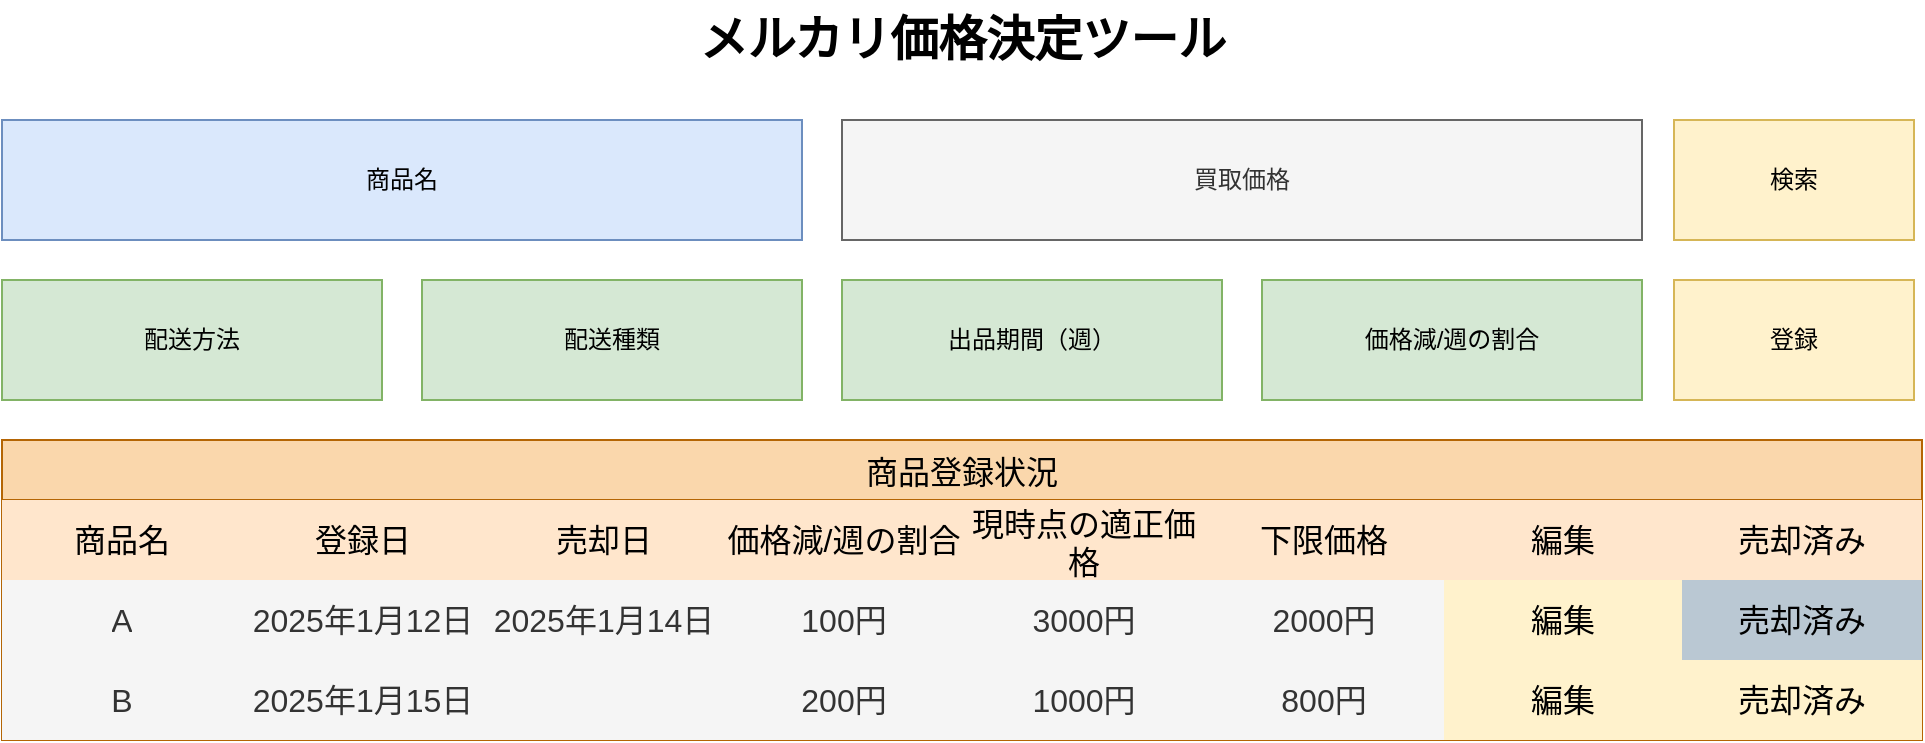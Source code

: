 <mxfile version="26.0.3">
  <diagram name="ページ1" id="QDdhG248vhkqXQboQyjL">
    <mxGraphModel dx="1687" dy="984" grid="1" gridSize="10" guides="1" tooltips="1" connect="1" arrows="1" fold="1" page="1" pageScale="1" pageWidth="827" pageHeight="1169" background="none" math="0" shadow="0">
      <root>
        <mxCell id="0" />
        <mxCell id="1" parent="0" />
        <object label="商品名" 商品名="" id="hVAelzCnBB6Q5HRD-Aig-1">
          <mxCell style="rounded=0;whiteSpace=wrap;html=1;fillColor=#dae8fc;strokeColor=#6c8ebf;" vertex="1" parent="1">
            <mxGeometry x="40" y="80" width="400" height="60" as="geometry" />
          </mxCell>
        </object>
        <object label="検索" 商品名="" id="hVAelzCnBB6Q5HRD-Aig-3">
          <mxCell style="rounded=0;whiteSpace=wrap;html=1;fillColor=#fff2cc;strokeColor=#d6b656;" vertex="1" parent="1">
            <mxGeometry x="876" y="80" width="120" height="60" as="geometry" />
          </mxCell>
        </object>
        <object label="買取価格" 商品名="" id="hVAelzCnBB6Q5HRD-Aig-4">
          <mxCell style="rounded=0;whiteSpace=wrap;html=1;fillColor=#f5f5f5;fontColor=#333333;strokeColor=#666666;" vertex="1" parent="1">
            <mxGeometry x="460" y="80" width="400" height="60" as="geometry" />
          </mxCell>
        </object>
        <object label="配送方法" 商品名="" id="hVAelzCnBB6Q5HRD-Aig-5">
          <mxCell style="rounded=0;whiteSpace=wrap;html=1;fillColor=#d5e8d4;strokeColor=#82b366;" vertex="1" parent="1">
            <mxGeometry x="40" y="160" width="190" height="60" as="geometry" />
          </mxCell>
        </object>
        <object label="配送種類" 商品名="" id="hVAelzCnBB6Q5HRD-Aig-6">
          <mxCell style="rounded=0;whiteSpace=wrap;html=1;fillColor=#d5e8d4;strokeColor=#82b366;" vertex="1" parent="1">
            <mxGeometry x="250" y="160" width="190" height="60" as="geometry" />
          </mxCell>
        </object>
        <object label="出品期間（週）" 商品名="" id="hVAelzCnBB6Q5HRD-Aig-7">
          <mxCell style="rounded=0;whiteSpace=wrap;html=1;fillColor=#d5e8d4;strokeColor=#82b366;" vertex="1" parent="1">
            <mxGeometry x="460" y="160" width="190" height="60" as="geometry" />
          </mxCell>
        </object>
        <object label="価格減/週の割合" 商品名="" id="hVAelzCnBB6Q5HRD-Aig-8">
          <mxCell style="rounded=0;whiteSpace=wrap;html=1;fillColor=#d5e8d4;strokeColor=#82b366;" vertex="1" parent="1">
            <mxGeometry x="670" y="160" width="190" height="60" as="geometry" />
          </mxCell>
        </object>
        <object label="登録" 商品名="" id="hVAelzCnBB6Q5HRD-Aig-9">
          <mxCell style="rounded=0;whiteSpace=wrap;html=1;fillColor=#fff2cc;strokeColor=#d6b656;" vertex="1" parent="1">
            <mxGeometry x="876" y="160" width="120" height="60" as="geometry" />
          </mxCell>
        </object>
        <mxCell id="hVAelzCnBB6Q5HRD-Aig-10" value="商品登録状況" style="shape=table;startSize=30;container=1;collapsible=0;childLayout=tableLayout;strokeColor=#b46504;fontSize=16;fillColor=#fad7ac;" vertex="1" parent="1">
          <mxGeometry x="40" y="240" width="960" height="150" as="geometry" />
        </mxCell>
        <mxCell id="hVAelzCnBB6Q5HRD-Aig-11" value="" style="shape=tableRow;horizontal=0;startSize=0;swimlaneHead=0;swimlaneBody=0;strokeColor=inherit;top=0;left=0;bottom=0;right=0;collapsible=0;dropTarget=0;fillColor=none;points=[[0,0.5],[1,0.5]];portConstraint=eastwest;fontSize=16;" vertex="1" parent="hVAelzCnBB6Q5HRD-Aig-10">
          <mxGeometry y="30" width="960" height="40" as="geometry" />
        </mxCell>
        <mxCell id="hVAelzCnBB6Q5HRD-Aig-12" value="商品名" style="shape=partialRectangle;html=1;whiteSpace=wrap;connectable=0;strokeColor=#d79b00;overflow=hidden;fillColor=#ffe6cc;top=0;left=0;bottom=0;right=0;pointerEvents=1;fontSize=16;" vertex="1" parent="hVAelzCnBB6Q5HRD-Aig-11">
          <mxGeometry width="120" height="40" as="geometry">
            <mxRectangle width="120" height="40" as="alternateBounds" />
          </mxGeometry>
        </mxCell>
        <mxCell id="hVAelzCnBB6Q5HRD-Aig-13" value="登録日" style="shape=partialRectangle;html=1;whiteSpace=wrap;connectable=0;strokeColor=#d79b00;overflow=hidden;fillColor=#ffe6cc;top=0;left=0;bottom=0;right=0;pointerEvents=1;fontSize=16;" vertex="1" parent="hVAelzCnBB6Q5HRD-Aig-11">
          <mxGeometry x="120" width="121" height="40" as="geometry">
            <mxRectangle width="121" height="40" as="alternateBounds" />
          </mxGeometry>
        </mxCell>
        <mxCell id="hVAelzCnBB6Q5HRD-Aig-14" value="売却日" style="shape=partialRectangle;html=1;whiteSpace=wrap;connectable=0;strokeColor=#d79b00;overflow=hidden;fillColor=#ffe6cc;top=0;left=0;bottom=0;right=0;pointerEvents=1;fontSize=16;" vertex="1" parent="hVAelzCnBB6Q5HRD-Aig-11">
          <mxGeometry x="241" width="120" height="40" as="geometry">
            <mxRectangle width="120" height="40" as="alternateBounds" />
          </mxGeometry>
        </mxCell>
        <mxCell id="hVAelzCnBB6Q5HRD-Aig-26" value="価格減/週の割合" style="shape=partialRectangle;html=1;whiteSpace=wrap;connectable=0;strokeColor=#d79b00;overflow=hidden;fillColor=#ffe6cc;top=0;left=0;bottom=0;right=0;pointerEvents=1;fontSize=16;" vertex="1" parent="hVAelzCnBB6Q5HRD-Aig-11">
          <mxGeometry x="361" width="120" height="40" as="geometry">
            <mxRectangle width="120" height="40" as="alternateBounds" />
          </mxGeometry>
        </mxCell>
        <mxCell id="hVAelzCnBB6Q5HRD-Aig-29" value="現時点の適正価格" style="shape=partialRectangle;html=1;whiteSpace=wrap;connectable=0;strokeColor=#d79b00;overflow=hidden;fillColor=#ffe6cc;top=0;left=0;bottom=0;right=0;pointerEvents=1;fontSize=16;" vertex="1" parent="hVAelzCnBB6Q5HRD-Aig-11">
          <mxGeometry x="481" width="120" height="40" as="geometry">
            <mxRectangle width="120" height="40" as="alternateBounds" />
          </mxGeometry>
        </mxCell>
        <mxCell id="hVAelzCnBB6Q5HRD-Aig-32" value="下限価格" style="shape=partialRectangle;html=1;whiteSpace=wrap;connectable=0;strokeColor=#d79b00;overflow=hidden;fillColor=#ffe6cc;top=0;left=0;bottom=0;right=0;pointerEvents=1;fontSize=16;" vertex="1" parent="hVAelzCnBB6Q5HRD-Aig-11">
          <mxGeometry x="601" width="120" height="40" as="geometry">
            <mxRectangle width="120" height="40" as="alternateBounds" />
          </mxGeometry>
        </mxCell>
        <mxCell id="hVAelzCnBB6Q5HRD-Aig-38" value="編集" style="shape=partialRectangle;html=1;whiteSpace=wrap;connectable=0;strokeColor=#d79b00;overflow=hidden;fillColor=#ffe6cc;top=0;left=0;bottom=0;right=0;pointerEvents=1;fontSize=16;" vertex="1" parent="hVAelzCnBB6Q5HRD-Aig-11">
          <mxGeometry x="721" width="119" height="40" as="geometry">
            <mxRectangle width="119" height="40" as="alternateBounds" />
          </mxGeometry>
        </mxCell>
        <mxCell id="hVAelzCnBB6Q5HRD-Aig-41" value="売却済み" style="shape=partialRectangle;html=1;whiteSpace=wrap;connectable=0;strokeColor=#d79b00;overflow=hidden;fillColor=#ffe6cc;top=0;left=0;bottom=0;right=0;pointerEvents=1;fontSize=16;" vertex="1" parent="hVAelzCnBB6Q5HRD-Aig-11">
          <mxGeometry x="840" width="120" height="40" as="geometry">
            <mxRectangle width="120" height="40" as="alternateBounds" />
          </mxGeometry>
        </mxCell>
        <mxCell id="hVAelzCnBB6Q5HRD-Aig-15" value="" style="shape=tableRow;horizontal=0;startSize=0;swimlaneHead=0;swimlaneBody=0;strokeColor=inherit;top=0;left=0;bottom=0;right=0;collapsible=0;dropTarget=0;fillColor=none;points=[[0,0.5],[1,0.5]];portConstraint=eastwest;fontSize=16;" vertex="1" parent="hVAelzCnBB6Q5HRD-Aig-10">
          <mxGeometry y="70" width="960" height="40" as="geometry" />
        </mxCell>
        <mxCell id="hVAelzCnBB6Q5HRD-Aig-16" value="A" style="shape=partialRectangle;html=1;whiteSpace=wrap;connectable=0;strokeColor=#666666;overflow=hidden;fillColor=#f5f5f5;top=0;left=0;bottom=0;right=0;pointerEvents=1;fontSize=16;fontColor=#333333;" vertex="1" parent="hVAelzCnBB6Q5HRD-Aig-15">
          <mxGeometry width="120" height="40" as="geometry">
            <mxRectangle width="120" height="40" as="alternateBounds" />
          </mxGeometry>
        </mxCell>
        <mxCell id="hVAelzCnBB6Q5HRD-Aig-17" value="2025年1月12日" style="shape=partialRectangle;html=1;whiteSpace=wrap;connectable=0;strokeColor=#666666;overflow=hidden;fillColor=#f5f5f5;top=0;left=0;bottom=0;right=0;pointerEvents=1;fontSize=16;fontColor=#333333;" vertex="1" parent="hVAelzCnBB6Q5HRD-Aig-15">
          <mxGeometry x="120" width="121" height="40" as="geometry">
            <mxRectangle width="121" height="40" as="alternateBounds" />
          </mxGeometry>
        </mxCell>
        <mxCell id="hVAelzCnBB6Q5HRD-Aig-18" value="2025年1月14日" style="shape=partialRectangle;html=1;whiteSpace=wrap;connectable=0;strokeColor=#666666;overflow=hidden;fillColor=#f5f5f5;top=0;left=0;bottom=0;right=0;pointerEvents=1;fontSize=16;fontColor=#333333;" vertex="1" parent="hVAelzCnBB6Q5HRD-Aig-15">
          <mxGeometry x="241" width="120" height="40" as="geometry">
            <mxRectangle width="120" height="40" as="alternateBounds" />
          </mxGeometry>
        </mxCell>
        <mxCell id="hVAelzCnBB6Q5HRD-Aig-27" value="100円" style="shape=partialRectangle;html=1;whiteSpace=wrap;connectable=0;strokeColor=#666666;overflow=hidden;fillColor=#f5f5f5;top=0;left=0;bottom=0;right=0;pointerEvents=1;fontSize=16;fontColor=#333333;" vertex="1" parent="hVAelzCnBB6Q5HRD-Aig-15">
          <mxGeometry x="361" width="120" height="40" as="geometry">
            <mxRectangle width="120" height="40" as="alternateBounds" />
          </mxGeometry>
        </mxCell>
        <mxCell id="hVAelzCnBB6Q5HRD-Aig-30" value="3000円" style="shape=partialRectangle;html=1;whiteSpace=wrap;connectable=0;strokeColor=#666666;overflow=hidden;fillColor=#f5f5f5;top=0;left=0;bottom=0;right=0;pointerEvents=1;fontSize=16;fontColor=#333333;" vertex="1" parent="hVAelzCnBB6Q5HRD-Aig-15">
          <mxGeometry x="481" width="120" height="40" as="geometry">
            <mxRectangle width="120" height="40" as="alternateBounds" />
          </mxGeometry>
        </mxCell>
        <mxCell id="hVAelzCnBB6Q5HRD-Aig-33" value="2000円" style="shape=partialRectangle;html=1;whiteSpace=wrap;connectable=0;strokeColor=#666666;overflow=hidden;fillColor=#f5f5f5;top=0;left=0;bottom=0;right=0;pointerEvents=1;fontSize=16;fontColor=#333333;" vertex="1" parent="hVAelzCnBB6Q5HRD-Aig-15">
          <mxGeometry x="601" width="120" height="40" as="geometry">
            <mxRectangle width="120" height="40" as="alternateBounds" />
          </mxGeometry>
        </mxCell>
        <mxCell id="hVAelzCnBB6Q5HRD-Aig-39" value="編集" style="shape=partialRectangle;html=1;whiteSpace=wrap;connectable=0;strokeColor=#d6b656;overflow=hidden;fillColor=#fff2cc;top=0;left=0;bottom=0;right=0;pointerEvents=1;fontSize=16;" vertex="1" parent="hVAelzCnBB6Q5HRD-Aig-15">
          <mxGeometry x="721" width="119" height="40" as="geometry">
            <mxRectangle width="119" height="40" as="alternateBounds" />
          </mxGeometry>
        </mxCell>
        <mxCell id="hVAelzCnBB6Q5HRD-Aig-42" value="売却済み" style="shape=partialRectangle;html=1;whiteSpace=wrap;connectable=0;strokeColor=#23445d;overflow=hidden;fillColor=#bac8d3;top=0;left=0;bottom=0;right=0;pointerEvents=1;fontSize=16;" vertex="1" parent="hVAelzCnBB6Q5HRD-Aig-15">
          <mxGeometry x="840" width="120" height="40" as="geometry">
            <mxRectangle width="120" height="40" as="alternateBounds" />
          </mxGeometry>
        </mxCell>
        <mxCell id="hVAelzCnBB6Q5HRD-Aig-19" value="" style="shape=tableRow;horizontal=0;startSize=0;swimlaneHead=0;swimlaneBody=0;strokeColor=inherit;top=0;left=0;bottom=0;right=0;collapsible=0;dropTarget=0;fillColor=none;points=[[0,0.5],[1,0.5]];portConstraint=eastwest;fontSize=16;" vertex="1" parent="hVAelzCnBB6Q5HRD-Aig-10">
          <mxGeometry y="110" width="960" height="40" as="geometry" />
        </mxCell>
        <mxCell id="hVAelzCnBB6Q5HRD-Aig-20" value="B" style="shape=partialRectangle;html=1;whiteSpace=wrap;connectable=0;strokeColor=#666666;overflow=hidden;fillColor=#f5f5f5;top=0;left=0;bottom=0;right=0;pointerEvents=1;fontSize=16;fontColor=#333333;" vertex="1" parent="hVAelzCnBB6Q5HRD-Aig-19">
          <mxGeometry width="120" height="40" as="geometry">
            <mxRectangle width="120" height="40" as="alternateBounds" />
          </mxGeometry>
        </mxCell>
        <mxCell id="hVAelzCnBB6Q5HRD-Aig-21" value="2025年1月15日" style="shape=partialRectangle;html=1;whiteSpace=wrap;connectable=0;strokeColor=#666666;overflow=hidden;fillColor=#f5f5f5;top=0;left=0;bottom=0;right=0;pointerEvents=1;fontSize=16;fontColor=#333333;" vertex="1" parent="hVAelzCnBB6Q5HRD-Aig-19">
          <mxGeometry x="120" width="121" height="40" as="geometry">
            <mxRectangle width="121" height="40" as="alternateBounds" />
          </mxGeometry>
        </mxCell>
        <mxCell id="hVAelzCnBB6Q5HRD-Aig-22" value="" style="shape=partialRectangle;html=1;whiteSpace=wrap;connectable=0;strokeColor=#666666;overflow=hidden;fillColor=#f5f5f5;top=0;left=0;bottom=0;right=0;pointerEvents=1;fontSize=16;fontColor=#333333;" vertex="1" parent="hVAelzCnBB6Q5HRD-Aig-19">
          <mxGeometry x="241" width="120" height="40" as="geometry">
            <mxRectangle width="120" height="40" as="alternateBounds" />
          </mxGeometry>
        </mxCell>
        <mxCell id="hVAelzCnBB6Q5HRD-Aig-28" value="200円" style="shape=partialRectangle;html=1;whiteSpace=wrap;connectable=0;strokeColor=#666666;overflow=hidden;fillColor=#f5f5f5;top=0;left=0;bottom=0;right=0;pointerEvents=1;fontSize=16;fontColor=#333333;" vertex="1" parent="hVAelzCnBB6Q5HRD-Aig-19">
          <mxGeometry x="361" width="120" height="40" as="geometry">
            <mxRectangle width="120" height="40" as="alternateBounds" />
          </mxGeometry>
        </mxCell>
        <mxCell id="hVAelzCnBB6Q5HRD-Aig-31" value="1000円" style="shape=partialRectangle;html=1;whiteSpace=wrap;connectable=0;strokeColor=#666666;overflow=hidden;fillColor=#f5f5f5;top=0;left=0;bottom=0;right=0;pointerEvents=1;fontSize=16;fontColor=#333333;" vertex="1" parent="hVAelzCnBB6Q5HRD-Aig-19">
          <mxGeometry x="481" width="120" height="40" as="geometry">
            <mxRectangle width="120" height="40" as="alternateBounds" />
          </mxGeometry>
        </mxCell>
        <mxCell id="hVAelzCnBB6Q5HRD-Aig-34" value="800円" style="shape=partialRectangle;html=1;whiteSpace=wrap;connectable=0;strokeColor=#666666;overflow=hidden;fillColor=#f5f5f5;top=0;left=0;bottom=0;right=0;pointerEvents=1;fontSize=16;fontColor=#333333;" vertex="1" parent="hVAelzCnBB6Q5HRD-Aig-19">
          <mxGeometry x="601" width="120" height="40" as="geometry">
            <mxRectangle width="120" height="40" as="alternateBounds" />
          </mxGeometry>
        </mxCell>
        <mxCell id="hVAelzCnBB6Q5HRD-Aig-40" value="編集" style="shape=partialRectangle;html=1;whiteSpace=wrap;connectable=0;strokeColor=#d6b656;overflow=hidden;fillColor=#fff2cc;top=0;left=0;bottom=0;right=0;pointerEvents=1;fontSize=16;" vertex="1" parent="hVAelzCnBB6Q5HRD-Aig-19">
          <mxGeometry x="721" width="119" height="40" as="geometry">
            <mxRectangle width="119" height="40" as="alternateBounds" />
          </mxGeometry>
        </mxCell>
        <mxCell id="hVAelzCnBB6Q5HRD-Aig-43" value="売却済み" style="shape=partialRectangle;html=1;whiteSpace=wrap;connectable=0;strokeColor=#d6b656;overflow=hidden;fillColor=#fff2cc;top=0;left=0;bottom=0;right=0;pointerEvents=1;fontSize=16;" vertex="1" parent="hVAelzCnBB6Q5HRD-Aig-19">
          <mxGeometry x="840" width="120" height="40" as="geometry">
            <mxRectangle width="120" height="40" as="alternateBounds" />
          </mxGeometry>
        </mxCell>
        <mxCell id="hVAelzCnBB6Q5HRD-Aig-23" value="メルカリ価格決定ツール" style="text;html=1;fontSize=24;fontStyle=1;verticalAlign=middle;align=center;" vertex="1" parent="1">
          <mxGeometry x="40" y="20" width="960" height="40" as="geometry" />
        </mxCell>
      </root>
    </mxGraphModel>
  </diagram>
</mxfile>
